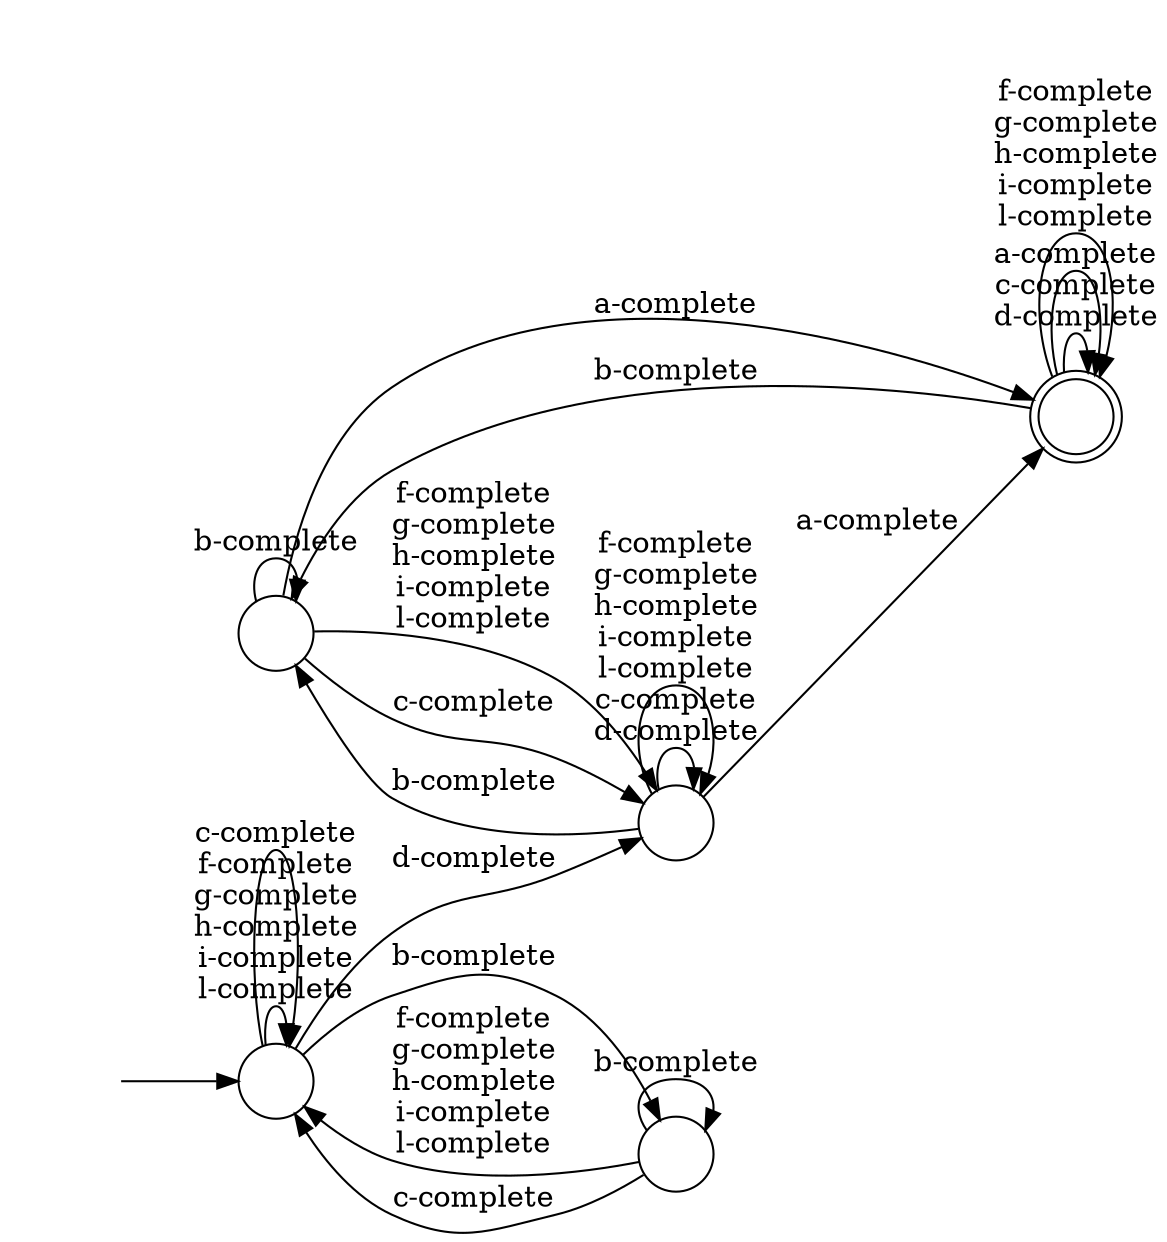 digraph Automaton {
  rankdir = LR;
  0 [shape=circle,label=""];
  0 -> 3 [label="a-complete"]
  0 -> 0 [label="b-complete"]
  0 -> 1 [label="f-complete\ng-complete\nh-complete\ni-complete\nl-complete"]
  0 -> 1 [label="c-complete"]
  1 [shape=circle,label=""];
  1 -> 1 [label="c-complete\nd-complete"]
  1 -> 3 [label="a-complete"]
  1 -> 0 [label="b-complete"]
  1 -> 1 [label="f-complete\ng-complete\nh-complete\ni-complete\nl-complete"]
  2 [shape=circle,label=""];
  initial [shape=plaintext,label=""];
  initial -> 2
  2 -> 1 [label="d-complete"]
  2 -> 2 [label="f-complete\ng-complete\nh-complete\ni-complete\nl-complete"]
  2 -> 4 [label="b-complete"]
  2 -> 2 [label="c-complete"]
  3 [shape=doublecircle,label=""];
  3 -> 3 [label="c-complete\nd-complete"]
  3 -> 3 [label="a-complete"]
  3 -> 0 [label="b-complete"]
  3 -> 3 [label="f-complete\ng-complete\nh-complete\ni-complete\nl-complete"]
  4 [shape=circle,label=""];
  4 -> 2 [label="f-complete\ng-complete\nh-complete\ni-complete\nl-complete"]
  4 -> 4 [label="b-complete"]
  4 -> 2 [label="c-complete"]
}

